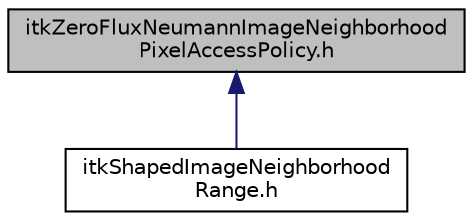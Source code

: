 digraph "itkZeroFluxNeumannImageNeighborhoodPixelAccessPolicy.h"
{
 // LATEX_PDF_SIZE
  edge [fontname="Helvetica",fontsize="10",labelfontname="Helvetica",labelfontsize="10"];
  node [fontname="Helvetica",fontsize="10",shape=record];
  Node1 [label="itkZeroFluxNeumannImageNeighborhood\lPixelAccessPolicy.h",height=0.2,width=0.4,color="black", fillcolor="grey75", style="filled", fontcolor="black",tooltip=" "];
  Node1 -> Node2 [dir="back",color="midnightblue",fontsize="10",style="solid",fontname="Helvetica"];
  Node2 [label="itkShapedImageNeighborhood\lRange.h",height=0.2,width=0.4,color="black", fillcolor="white", style="filled",URL="$itkShapedImageNeighborhoodRange_8h.html",tooltip=" "];
}
